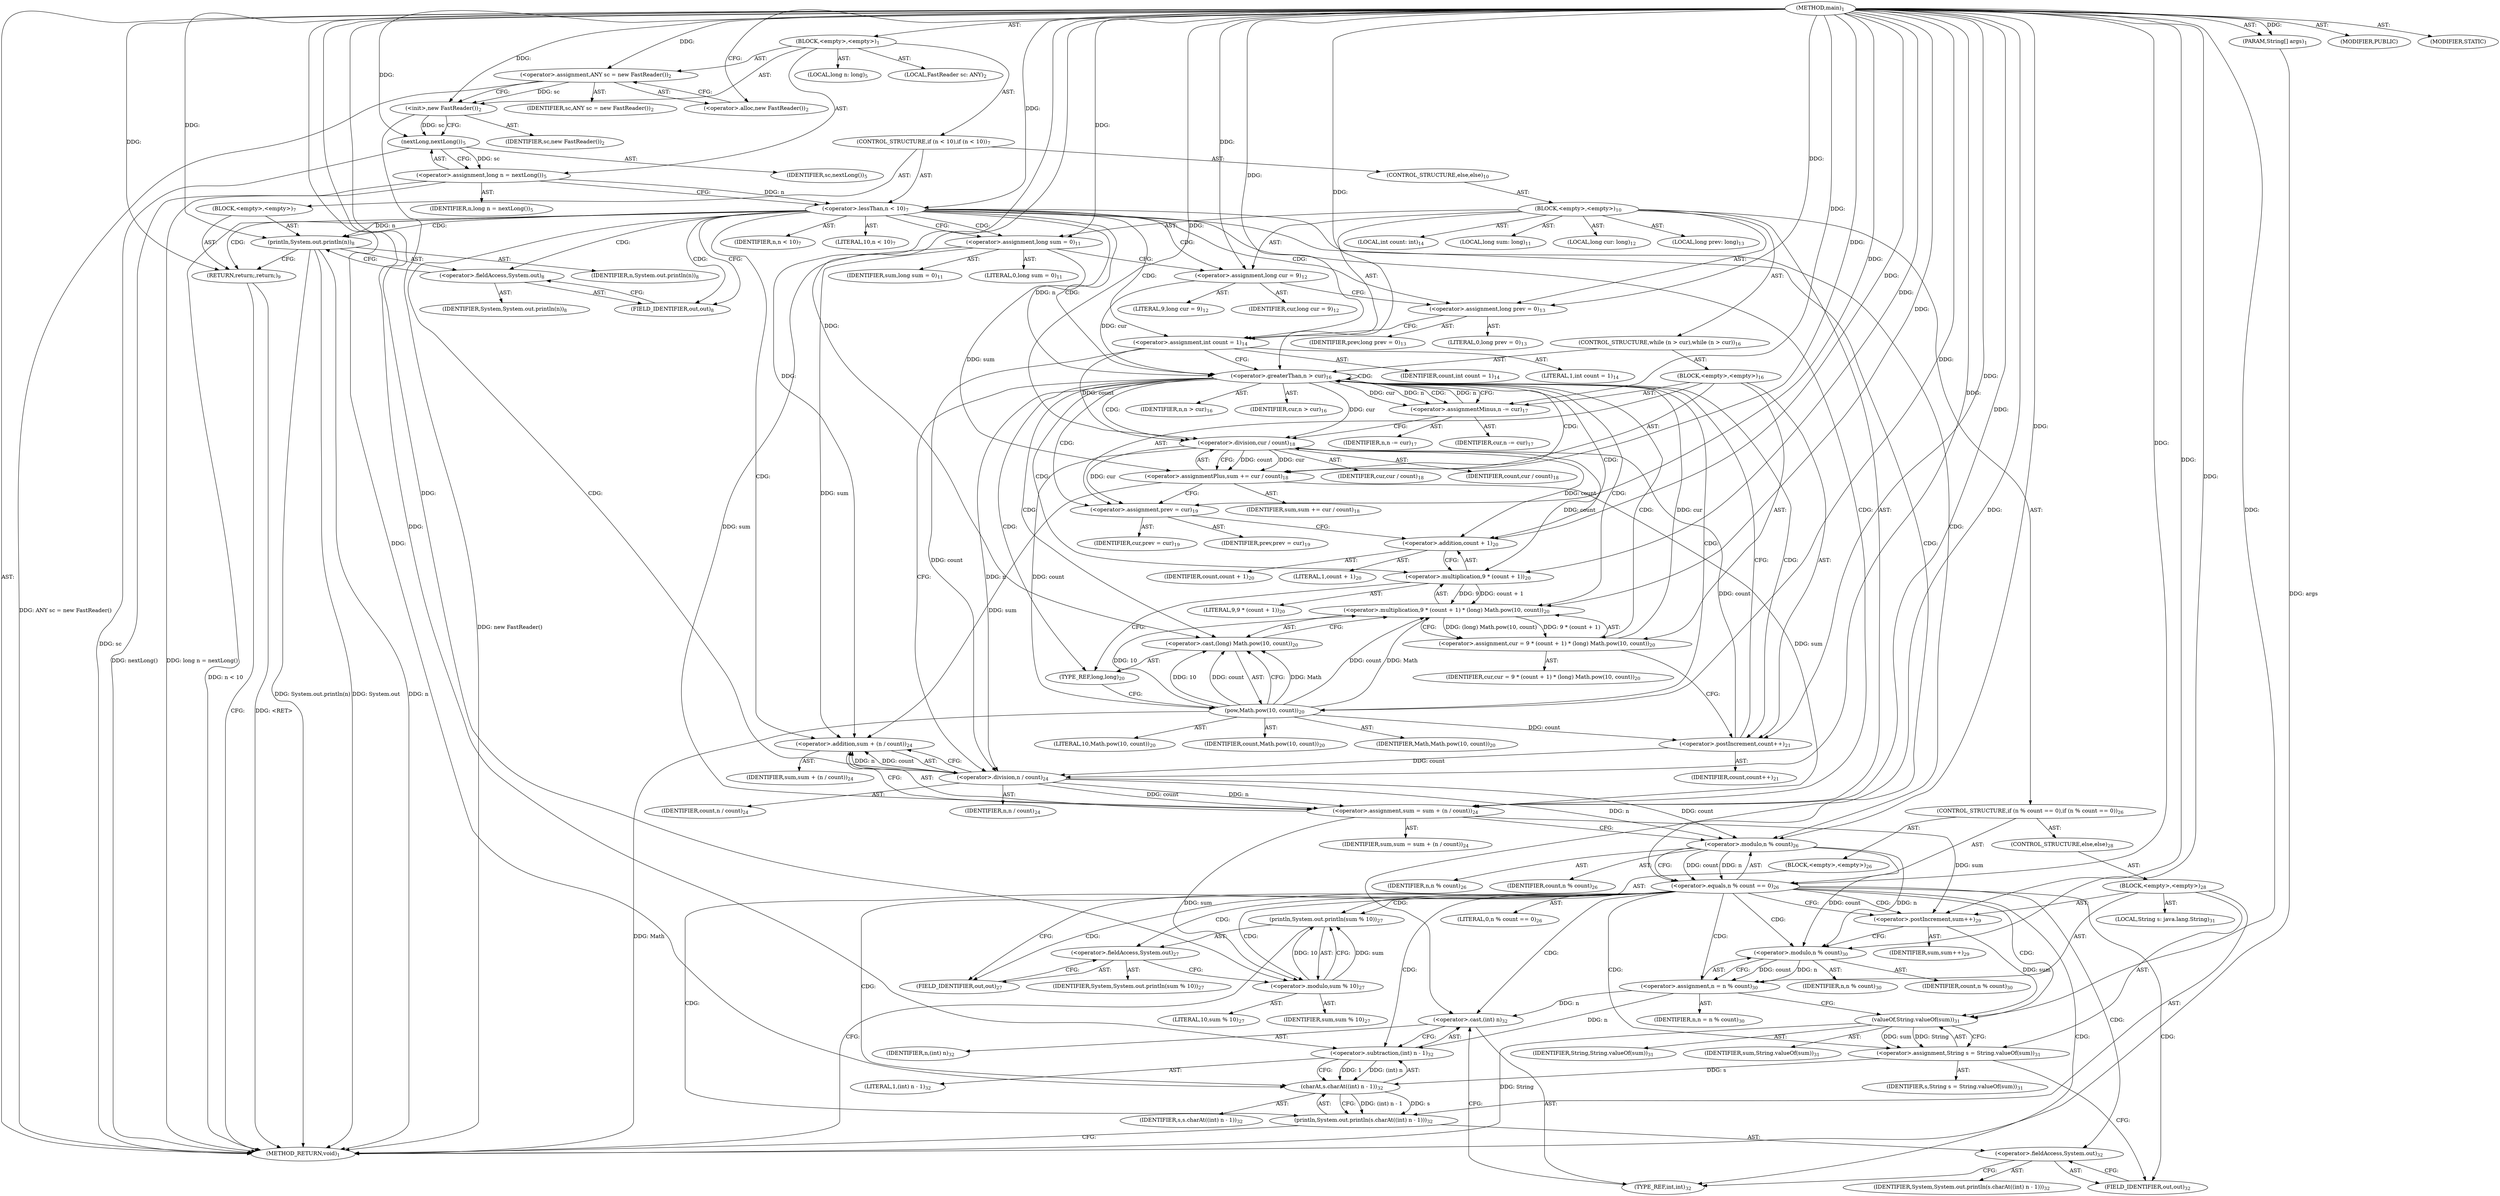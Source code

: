 digraph "main" {  
"19" [label = <(METHOD,main)<SUB>1</SUB>> ]
"20" [label = <(PARAM,String[] args)<SUB>1</SUB>> ]
"21" [label = <(BLOCK,&lt;empty&gt;,&lt;empty&gt;)<SUB>1</SUB>> ]
"4" [label = <(LOCAL,FastReader sc: ANY)<SUB>2</SUB>> ]
"22" [label = <(&lt;operator&gt;.assignment,ANY sc = new FastReader())<SUB>2</SUB>> ]
"23" [label = <(IDENTIFIER,sc,ANY sc = new FastReader())<SUB>2</SUB>> ]
"24" [label = <(&lt;operator&gt;.alloc,new FastReader())<SUB>2</SUB>> ]
"25" [label = <(&lt;init&gt;,new FastReader())<SUB>2</SUB>> ]
"3" [label = <(IDENTIFIER,sc,new FastReader())<SUB>2</SUB>> ]
"26" [label = <(LOCAL,long n: long)<SUB>5</SUB>> ]
"27" [label = <(&lt;operator&gt;.assignment,long n = nextLong())<SUB>5</SUB>> ]
"28" [label = <(IDENTIFIER,n,long n = nextLong())<SUB>5</SUB>> ]
"29" [label = <(nextLong,nextLong())<SUB>5</SUB>> ]
"30" [label = <(IDENTIFIER,sc,nextLong())<SUB>5</SUB>> ]
"31" [label = <(CONTROL_STRUCTURE,if (n &lt; 10),if (n &lt; 10))<SUB>7</SUB>> ]
"32" [label = <(&lt;operator&gt;.lessThan,n &lt; 10)<SUB>7</SUB>> ]
"33" [label = <(IDENTIFIER,n,n &lt; 10)<SUB>7</SUB>> ]
"34" [label = <(LITERAL,10,n &lt; 10)<SUB>7</SUB>> ]
"35" [label = <(BLOCK,&lt;empty&gt;,&lt;empty&gt;)<SUB>7</SUB>> ]
"36" [label = <(println,System.out.println(n))<SUB>8</SUB>> ]
"37" [label = <(&lt;operator&gt;.fieldAccess,System.out)<SUB>8</SUB>> ]
"38" [label = <(IDENTIFIER,System,System.out.println(n))<SUB>8</SUB>> ]
"39" [label = <(FIELD_IDENTIFIER,out,out)<SUB>8</SUB>> ]
"40" [label = <(IDENTIFIER,n,System.out.println(n))<SUB>8</SUB>> ]
"41" [label = <(RETURN,return;,return;)<SUB>9</SUB>> ]
"42" [label = <(CONTROL_STRUCTURE,else,else)<SUB>10</SUB>> ]
"43" [label = <(BLOCK,&lt;empty&gt;,&lt;empty&gt;)<SUB>10</SUB>> ]
"44" [label = <(LOCAL,long sum: long)<SUB>11</SUB>> ]
"45" [label = <(&lt;operator&gt;.assignment,long sum = 0)<SUB>11</SUB>> ]
"46" [label = <(IDENTIFIER,sum,long sum = 0)<SUB>11</SUB>> ]
"47" [label = <(LITERAL,0,long sum = 0)<SUB>11</SUB>> ]
"48" [label = <(LOCAL,long cur: long)<SUB>12</SUB>> ]
"49" [label = <(&lt;operator&gt;.assignment,long cur = 9)<SUB>12</SUB>> ]
"50" [label = <(IDENTIFIER,cur,long cur = 9)<SUB>12</SUB>> ]
"51" [label = <(LITERAL,9,long cur = 9)<SUB>12</SUB>> ]
"52" [label = <(LOCAL,long prev: long)<SUB>13</SUB>> ]
"53" [label = <(&lt;operator&gt;.assignment,long prev = 0)<SUB>13</SUB>> ]
"54" [label = <(IDENTIFIER,prev,long prev = 0)<SUB>13</SUB>> ]
"55" [label = <(LITERAL,0,long prev = 0)<SUB>13</SUB>> ]
"56" [label = <(LOCAL,int count: int)<SUB>14</SUB>> ]
"57" [label = <(&lt;operator&gt;.assignment,int count = 1)<SUB>14</SUB>> ]
"58" [label = <(IDENTIFIER,count,int count = 1)<SUB>14</SUB>> ]
"59" [label = <(LITERAL,1,int count = 1)<SUB>14</SUB>> ]
"60" [label = <(CONTROL_STRUCTURE,while (n &gt; cur),while (n &gt; cur))<SUB>16</SUB>> ]
"61" [label = <(&lt;operator&gt;.greaterThan,n &gt; cur)<SUB>16</SUB>> ]
"62" [label = <(IDENTIFIER,n,n &gt; cur)<SUB>16</SUB>> ]
"63" [label = <(IDENTIFIER,cur,n &gt; cur)<SUB>16</SUB>> ]
"64" [label = <(BLOCK,&lt;empty&gt;,&lt;empty&gt;)<SUB>16</SUB>> ]
"65" [label = <(&lt;operator&gt;.assignmentMinus,n -= cur)<SUB>17</SUB>> ]
"66" [label = <(IDENTIFIER,n,n -= cur)<SUB>17</SUB>> ]
"67" [label = <(IDENTIFIER,cur,n -= cur)<SUB>17</SUB>> ]
"68" [label = <(&lt;operator&gt;.assignmentPlus,sum += cur / count)<SUB>18</SUB>> ]
"69" [label = <(IDENTIFIER,sum,sum += cur / count)<SUB>18</SUB>> ]
"70" [label = <(&lt;operator&gt;.division,cur / count)<SUB>18</SUB>> ]
"71" [label = <(IDENTIFIER,cur,cur / count)<SUB>18</SUB>> ]
"72" [label = <(IDENTIFIER,count,cur / count)<SUB>18</SUB>> ]
"73" [label = <(&lt;operator&gt;.assignment,prev = cur)<SUB>19</SUB>> ]
"74" [label = <(IDENTIFIER,prev,prev = cur)<SUB>19</SUB>> ]
"75" [label = <(IDENTIFIER,cur,prev = cur)<SUB>19</SUB>> ]
"76" [label = <(&lt;operator&gt;.assignment,cur = 9 * (count + 1) * (long) Math.pow(10, count))<SUB>20</SUB>> ]
"77" [label = <(IDENTIFIER,cur,cur = 9 * (count + 1) * (long) Math.pow(10, count))<SUB>20</SUB>> ]
"78" [label = <(&lt;operator&gt;.multiplication,9 * (count + 1) * (long) Math.pow(10, count))<SUB>20</SUB>> ]
"79" [label = <(&lt;operator&gt;.multiplication,9 * (count + 1))<SUB>20</SUB>> ]
"80" [label = <(LITERAL,9,9 * (count + 1))<SUB>20</SUB>> ]
"81" [label = <(&lt;operator&gt;.addition,count + 1)<SUB>20</SUB>> ]
"82" [label = <(IDENTIFIER,count,count + 1)<SUB>20</SUB>> ]
"83" [label = <(LITERAL,1,count + 1)<SUB>20</SUB>> ]
"84" [label = <(&lt;operator&gt;.cast,(long) Math.pow(10, count))<SUB>20</SUB>> ]
"85" [label = <(TYPE_REF,long,long)<SUB>20</SUB>> ]
"86" [label = <(pow,Math.pow(10, count))<SUB>20</SUB>> ]
"87" [label = <(IDENTIFIER,Math,Math.pow(10, count))<SUB>20</SUB>> ]
"88" [label = <(LITERAL,10,Math.pow(10, count))<SUB>20</SUB>> ]
"89" [label = <(IDENTIFIER,count,Math.pow(10, count))<SUB>20</SUB>> ]
"90" [label = <(&lt;operator&gt;.postIncrement,count++)<SUB>21</SUB>> ]
"91" [label = <(IDENTIFIER,count,count++)<SUB>21</SUB>> ]
"92" [label = <(&lt;operator&gt;.assignment,sum = sum + (n / count))<SUB>24</SUB>> ]
"93" [label = <(IDENTIFIER,sum,sum = sum + (n / count))<SUB>24</SUB>> ]
"94" [label = <(&lt;operator&gt;.addition,sum + (n / count))<SUB>24</SUB>> ]
"95" [label = <(IDENTIFIER,sum,sum + (n / count))<SUB>24</SUB>> ]
"96" [label = <(&lt;operator&gt;.division,n / count)<SUB>24</SUB>> ]
"97" [label = <(IDENTIFIER,n,n / count)<SUB>24</SUB>> ]
"98" [label = <(IDENTIFIER,count,n / count)<SUB>24</SUB>> ]
"99" [label = <(CONTROL_STRUCTURE,if (n % count == 0),if (n % count == 0))<SUB>26</SUB>> ]
"100" [label = <(&lt;operator&gt;.equals,n % count == 0)<SUB>26</SUB>> ]
"101" [label = <(&lt;operator&gt;.modulo,n % count)<SUB>26</SUB>> ]
"102" [label = <(IDENTIFIER,n,n % count)<SUB>26</SUB>> ]
"103" [label = <(IDENTIFIER,count,n % count)<SUB>26</SUB>> ]
"104" [label = <(LITERAL,0,n % count == 0)<SUB>26</SUB>> ]
"105" [label = <(BLOCK,&lt;empty&gt;,&lt;empty&gt;)<SUB>26</SUB>> ]
"106" [label = <(println,System.out.println(sum % 10))<SUB>27</SUB>> ]
"107" [label = <(&lt;operator&gt;.fieldAccess,System.out)<SUB>27</SUB>> ]
"108" [label = <(IDENTIFIER,System,System.out.println(sum % 10))<SUB>27</SUB>> ]
"109" [label = <(FIELD_IDENTIFIER,out,out)<SUB>27</SUB>> ]
"110" [label = <(&lt;operator&gt;.modulo,sum % 10)<SUB>27</SUB>> ]
"111" [label = <(IDENTIFIER,sum,sum % 10)<SUB>27</SUB>> ]
"112" [label = <(LITERAL,10,sum % 10)<SUB>27</SUB>> ]
"113" [label = <(CONTROL_STRUCTURE,else,else)<SUB>28</SUB>> ]
"114" [label = <(BLOCK,&lt;empty&gt;,&lt;empty&gt;)<SUB>28</SUB>> ]
"115" [label = <(&lt;operator&gt;.postIncrement,sum++)<SUB>29</SUB>> ]
"116" [label = <(IDENTIFIER,sum,sum++)<SUB>29</SUB>> ]
"117" [label = <(&lt;operator&gt;.assignment,n = n % count)<SUB>30</SUB>> ]
"118" [label = <(IDENTIFIER,n,n = n % count)<SUB>30</SUB>> ]
"119" [label = <(&lt;operator&gt;.modulo,n % count)<SUB>30</SUB>> ]
"120" [label = <(IDENTIFIER,n,n % count)<SUB>30</SUB>> ]
"121" [label = <(IDENTIFIER,count,n % count)<SUB>30</SUB>> ]
"122" [label = <(LOCAL,String s: java.lang.String)<SUB>31</SUB>> ]
"123" [label = <(&lt;operator&gt;.assignment,String s = String.valueOf(sum))<SUB>31</SUB>> ]
"124" [label = <(IDENTIFIER,s,String s = String.valueOf(sum))<SUB>31</SUB>> ]
"125" [label = <(valueOf,String.valueOf(sum))<SUB>31</SUB>> ]
"126" [label = <(IDENTIFIER,String,String.valueOf(sum))<SUB>31</SUB>> ]
"127" [label = <(IDENTIFIER,sum,String.valueOf(sum))<SUB>31</SUB>> ]
"128" [label = <(println,System.out.println(s.charAt((int) n - 1)))<SUB>32</SUB>> ]
"129" [label = <(&lt;operator&gt;.fieldAccess,System.out)<SUB>32</SUB>> ]
"130" [label = <(IDENTIFIER,System,System.out.println(s.charAt((int) n - 1)))<SUB>32</SUB>> ]
"131" [label = <(FIELD_IDENTIFIER,out,out)<SUB>32</SUB>> ]
"132" [label = <(charAt,s.charAt((int) n - 1))<SUB>32</SUB>> ]
"133" [label = <(IDENTIFIER,s,s.charAt((int) n - 1))<SUB>32</SUB>> ]
"134" [label = <(&lt;operator&gt;.subtraction,(int) n - 1)<SUB>32</SUB>> ]
"135" [label = <(&lt;operator&gt;.cast,(int) n)<SUB>32</SUB>> ]
"136" [label = <(TYPE_REF,int,int)<SUB>32</SUB>> ]
"137" [label = <(IDENTIFIER,n,(int) n)<SUB>32</SUB>> ]
"138" [label = <(LITERAL,1,(int) n - 1)<SUB>32</SUB>> ]
"139" [label = <(MODIFIER,PUBLIC)> ]
"140" [label = <(MODIFIER,STATIC)> ]
"141" [label = <(METHOD_RETURN,void)<SUB>1</SUB>> ]
  "19" -> "20"  [ label = "AST: "] 
  "19" -> "21"  [ label = "AST: "] 
  "19" -> "139"  [ label = "AST: "] 
  "19" -> "140"  [ label = "AST: "] 
  "19" -> "141"  [ label = "AST: "] 
  "21" -> "4"  [ label = "AST: "] 
  "21" -> "22"  [ label = "AST: "] 
  "21" -> "25"  [ label = "AST: "] 
  "21" -> "26"  [ label = "AST: "] 
  "21" -> "27"  [ label = "AST: "] 
  "21" -> "31"  [ label = "AST: "] 
  "22" -> "23"  [ label = "AST: "] 
  "22" -> "24"  [ label = "AST: "] 
  "25" -> "3"  [ label = "AST: "] 
  "27" -> "28"  [ label = "AST: "] 
  "27" -> "29"  [ label = "AST: "] 
  "29" -> "30"  [ label = "AST: "] 
  "31" -> "32"  [ label = "AST: "] 
  "31" -> "35"  [ label = "AST: "] 
  "31" -> "42"  [ label = "AST: "] 
  "32" -> "33"  [ label = "AST: "] 
  "32" -> "34"  [ label = "AST: "] 
  "35" -> "36"  [ label = "AST: "] 
  "35" -> "41"  [ label = "AST: "] 
  "36" -> "37"  [ label = "AST: "] 
  "36" -> "40"  [ label = "AST: "] 
  "37" -> "38"  [ label = "AST: "] 
  "37" -> "39"  [ label = "AST: "] 
  "42" -> "43"  [ label = "AST: "] 
  "43" -> "44"  [ label = "AST: "] 
  "43" -> "45"  [ label = "AST: "] 
  "43" -> "48"  [ label = "AST: "] 
  "43" -> "49"  [ label = "AST: "] 
  "43" -> "52"  [ label = "AST: "] 
  "43" -> "53"  [ label = "AST: "] 
  "43" -> "56"  [ label = "AST: "] 
  "43" -> "57"  [ label = "AST: "] 
  "43" -> "60"  [ label = "AST: "] 
  "43" -> "92"  [ label = "AST: "] 
  "43" -> "99"  [ label = "AST: "] 
  "45" -> "46"  [ label = "AST: "] 
  "45" -> "47"  [ label = "AST: "] 
  "49" -> "50"  [ label = "AST: "] 
  "49" -> "51"  [ label = "AST: "] 
  "53" -> "54"  [ label = "AST: "] 
  "53" -> "55"  [ label = "AST: "] 
  "57" -> "58"  [ label = "AST: "] 
  "57" -> "59"  [ label = "AST: "] 
  "60" -> "61"  [ label = "AST: "] 
  "60" -> "64"  [ label = "AST: "] 
  "61" -> "62"  [ label = "AST: "] 
  "61" -> "63"  [ label = "AST: "] 
  "64" -> "65"  [ label = "AST: "] 
  "64" -> "68"  [ label = "AST: "] 
  "64" -> "73"  [ label = "AST: "] 
  "64" -> "76"  [ label = "AST: "] 
  "64" -> "90"  [ label = "AST: "] 
  "65" -> "66"  [ label = "AST: "] 
  "65" -> "67"  [ label = "AST: "] 
  "68" -> "69"  [ label = "AST: "] 
  "68" -> "70"  [ label = "AST: "] 
  "70" -> "71"  [ label = "AST: "] 
  "70" -> "72"  [ label = "AST: "] 
  "73" -> "74"  [ label = "AST: "] 
  "73" -> "75"  [ label = "AST: "] 
  "76" -> "77"  [ label = "AST: "] 
  "76" -> "78"  [ label = "AST: "] 
  "78" -> "79"  [ label = "AST: "] 
  "78" -> "84"  [ label = "AST: "] 
  "79" -> "80"  [ label = "AST: "] 
  "79" -> "81"  [ label = "AST: "] 
  "81" -> "82"  [ label = "AST: "] 
  "81" -> "83"  [ label = "AST: "] 
  "84" -> "85"  [ label = "AST: "] 
  "84" -> "86"  [ label = "AST: "] 
  "86" -> "87"  [ label = "AST: "] 
  "86" -> "88"  [ label = "AST: "] 
  "86" -> "89"  [ label = "AST: "] 
  "90" -> "91"  [ label = "AST: "] 
  "92" -> "93"  [ label = "AST: "] 
  "92" -> "94"  [ label = "AST: "] 
  "94" -> "95"  [ label = "AST: "] 
  "94" -> "96"  [ label = "AST: "] 
  "96" -> "97"  [ label = "AST: "] 
  "96" -> "98"  [ label = "AST: "] 
  "99" -> "100"  [ label = "AST: "] 
  "99" -> "105"  [ label = "AST: "] 
  "99" -> "113"  [ label = "AST: "] 
  "100" -> "101"  [ label = "AST: "] 
  "100" -> "104"  [ label = "AST: "] 
  "101" -> "102"  [ label = "AST: "] 
  "101" -> "103"  [ label = "AST: "] 
  "105" -> "106"  [ label = "AST: "] 
  "106" -> "107"  [ label = "AST: "] 
  "106" -> "110"  [ label = "AST: "] 
  "107" -> "108"  [ label = "AST: "] 
  "107" -> "109"  [ label = "AST: "] 
  "110" -> "111"  [ label = "AST: "] 
  "110" -> "112"  [ label = "AST: "] 
  "113" -> "114"  [ label = "AST: "] 
  "114" -> "115"  [ label = "AST: "] 
  "114" -> "117"  [ label = "AST: "] 
  "114" -> "122"  [ label = "AST: "] 
  "114" -> "123"  [ label = "AST: "] 
  "114" -> "128"  [ label = "AST: "] 
  "115" -> "116"  [ label = "AST: "] 
  "117" -> "118"  [ label = "AST: "] 
  "117" -> "119"  [ label = "AST: "] 
  "119" -> "120"  [ label = "AST: "] 
  "119" -> "121"  [ label = "AST: "] 
  "123" -> "124"  [ label = "AST: "] 
  "123" -> "125"  [ label = "AST: "] 
  "125" -> "126"  [ label = "AST: "] 
  "125" -> "127"  [ label = "AST: "] 
  "128" -> "129"  [ label = "AST: "] 
  "128" -> "132"  [ label = "AST: "] 
  "129" -> "130"  [ label = "AST: "] 
  "129" -> "131"  [ label = "AST: "] 
  "132" -> "133"  [ label = "AST: "] 
  "132" -> "134"  [ label = "AST: "] 
  "134" -> "135"  [ label = "AST: "] 
  "134" -> "138"  [ label = "AST: "] 
  "135" -> "136"  [ label = "AST: "] 
  "135" -> "137"  [ label = "AST: "] 
  "22" -> "25"  [ label = "CFG: "] 
  "25" -> "29"  [ label = "CFG: "] 
  "27" -> "32"  [ label = "CFG: "] 
  "24" -> "22"  [ label = "CFG: "] 
  "29" -> "27"  [ label = "CFG: "] 
  "32" -> "39"  [ label = "CFG: "] 
  "32" -> "45"  [ label = "CFG: "] 
  "36" -> "41"  [ label = "CFG: "] 
  "41" -> "141"  [ label = "CFG: "] 
  "37" -> "36"  [ label = "CFG: "] 
  "45" -> "49"  [ label = "CFG: "] 
  "49" -> "53"  [ label = "CFG: "] 
  "53" -> "57"  [ label = "CFG: "] 
  "57" -> "61"  [ label = "CFG: "] 
  "92" -> "101"  [ label = "CFG: "] 
  "39" -> "37"  [ label = "CFG: "] 
  "61" -> "65"  [ label = "CFG: "] 
  "61" -> "96"  [ label = "CFG: "] 
  "94" -> "92"  [ label = "CFG: "] 
  "100" -> "109"  [ label = "CFG: "] 
  "100" -> "115"  [ label = "CFG: "] 
  "65" -> "70"  [ label = "CFG: "] 
  "68" -> "73"  [ label = "CFG: "] 
  "73" -> "81"  [ label = "CFG: "] 
  "76" -> "90"  [ label = "CFG: "] 
  "90" -> "61"  [ label = "CFG: "] 
  "96" -> "94"  [ label = "CFG: "] 
  "101" -> "100"  [ label = "CFG: "] 
  "106" -> "141"  [ label = "CFG: "] 
  "70" -> "68"  [ label = "CFG: "] 
  "78" -> "76"  [ label = "CFG: "] 
  "107" -> "110"  [ label = "CFG: "] 
  "110" -> "106"  [ label = "CFG: "] 
  "115" -> "119"  [ label = "CFG: "] 
  "117" -> "125"  [ label = "CFG: "] 
  "123" -> "131"  [ label = "CFG: "] 
  "128" -> "141"  [ label = "CFG: "] 
  "79" -> "85"  [ label = "CFG: "] 
  "84" -> "78"  [ label = "CFG: "] 
  "109" -> "107"  [ label = "CFG: "] 
  "119" -> "117"  [ label = "CFG: "] 
  "125" -> "123"  [ label = "CFG: "] 
  "129" -> "136"  [ label = "CFG: "] 
  "132" -> "128"  [ label = "CFG: "] 
  "81" -> "79"  [ label = "CFG: "] 
  "85" -> "86"  [ label = "CFG: "] 
  "86" -> "84"  [ label = "CFG: "] 
  "131" -> "129"  [ label = "CFG: "] 
  "134" -> "132"  [ label = "CFG: "] 
  "135" -> "134"  [ label = "CFG: "] 
  "136" -> "135"  [ label = "CFG: "] 
  "19" -> "24"  [ label = "CFG: "] 
  "41" -> "141"  [ label = "DDG: &lt;RET&gt;"] 
  "20" -> "141"  [ label = "DDG: args"] 
  "22" -> "141"  [ label = "DDG: ANY sc = new FastReader()"] 
  "25" -> "141"  [ label = "DDG: new FastReader()"] 
  "29" -> "141"  [ label = "DDG: sc"] 
  "27" -> "141"  [ label = "DDG: nextLong()"] 
  "27" -> "141"  [ label = "DDG: long n = nextLong()"] 
  "32" -> "141"  [ label = "DDG: n &lt; 10"] 
  "36" -> "141"  [ label = "DDG: System.out"] 
  "36" -> "141"  [ label = "DDG: n"] 
  "36" -> "141"  [ label = "DDG: System.out.println(n)"] 
  "86" -> "141"  [ label = "DDG: Math"] 
  "125" -> "141"  [ label = "DDG: String"] 
  "19" -> "20"  [ label = "DDG: "] 
  "19" -> "22"  [ label = "DDG: "] 
  "29" -> "27"  [ label = "DDG: sc"] 
  "22" -> "25"  [ label = "DDG: sc"] 
  "19" -> "25"  [ label = "DDG: "] 
  "25" -> "29"  [ label = "DDG: sc"] 
  "19" -> "29"  [ label = "DDG: "] 
  "27" -> "32"  [ label = "DDG: n"] 
  "19" -> "32"  [ label = "DDG: "] 
  "19" -> "41"  [ label = "DDG: "] 
  "32" -> "36"  [ label = "DDG: n"] 
  "19" -> "36"  [ label = "DDG: "] 
  "19" -> "45"  [ label = "DDG: "] 
  "19" -> "49"  [ label = "DDG: "] 
  "19" -> "53"  [ label = "DDG: "] 
  "19" -> "57"  [ label = "DDG: "] 
  "45" -> "92"  [ label = "DDG: sum"] 
  "68" -> "92"  [ label = "DDG: sum"] 
  "19" -> "92"  [ label = "DDG: "] 
  "96" -> "92"  [ label = "DDG: n"] 
  "96" -> "92"  [ label = "DDG: count"] 
  "32" -> "61"  [ label = "DDG: n"] 
  "65" -> "61"  [ label = "DDG: n"] 
  "19" -> "61"  [ label = "DDG: "] 
  "49" -> "61"  [ label = "DDG: cur"] 
  "76" -> "61"  [ label = "DDG: cur"] 
  "61" -> "65"  [ label = "DDG: cur"] 
  "19" -> "65"  [ label = "DDG: "] 
  "70" -> "68"  [ label = "DDG: cur"] 
  "70" -> "68"  [ label = "DDG: count"] 
  "70" -> "73"  [ label = "DDG: cur"] 
  "19" -> "73"  [ label = "DDG: "] 
  "78" -> "76"  [ label = "DDG: 9 * (count + 1)"] 
  "78" -> "76"  [ label = "DDG: (long) Math.pow(10, count)"] 
  "45" -> "94"  [ label = "DDG: sum"] 
  "68" -> "94"  [ label = "DDG: sum"] 
  "19" -> "94"  [ label = "DDG: "] 
  "96" -> "94"  [ label = "DDG: n"] 
  "96" -> "94"  [ label = "DDG: count"] 
  "101" -> "100"  [ label = "DDG: n"] 
  "101" -> "100"  [ label = "DDG: count"] 
  "19" -> "100"  [ label = "DDG: "] 
  "61" -> "65"  [ label = "DDG: n"] 
  "45" -> "68"  [ label = "DDG: sum"] 
  "19" -> "68"  [ label = "DDG: "] 
  "86" -> "90"  [ label = "DDG: count"] 
  "19" -> "90"  [ label = "DDG: "] 
  "61" -> "96"  [ label = "DDG: n"] 
  "19" -> "96"  [ label = "DDG: "] 
  "57" -> "96"  [ label = "DDG: count"] 
  "90" -> "96"  [ label = "DDG: count"] 
  "96" -> "101"  [ label = "DDG: n"] 
  "19" -> "101"  [ label = "DDG: "] 
  "96" -> "101"  [ label = "DDG: count"] 
  "110" -> "106"  [ label = "DDG: sum"] 
  "110" -> "106"  [ label = "DDG: 10"] 
  "119" -> "117"  [ label = "DDG: n"] 
  "119" -> "117"  [ label = "DDG: count"] 
  "125" -> "123"  [ label = "DDG: String"] 
  "125" -> "123"  [ label = "DDG: sum"] 
  "19" -> "70"  [ label = "DDG: "] 
  "61" -> "70"  [ label = "DDG: cur"] 
  "57" -> "70"  [ label = "DDG: count"] 
  "90" -> "70"  [ label = "DDG: count"] 
  "79" -> "78"  [ label = "DDG: 9"] 
  "79" -> "78"  [ label = "DDG: count + 1"] 
  "19" -> "78"  [ label = "DDG: "] 
  "86" -> "78"  [ label = "DDG: Math"] 
  "86" -> "78"  [ label = "DDG: 10"] 
  "86" -> "78"  [ label = "DDG: count"] 
  "92" -> "110"  [ label = "DDG: sum"] 
  "19" -> "110"  [ label = "DDG: "] 
  "92" -> "115"  [ label = "DDG: sum"] 
  "19" -> "115"  [ label = "DDG: "] 
  "132" -> "128"  [ label = "DDG: s"] 
  "132" -> "128"  [ label = "DDG: (int) n - 1"] 
  "19" -> "79"  [ label = "DDG: "] 
  "70" -> "79"  [ label = "DDG: count"] 
  "19" -> "84"  [ label = "DDG: "] 
  "86" -> "84"  [ label = "DDG: Math"] 
  "86" -> "84"  [ label = "DDG: 10"] 
  "86" -> "84"  [ label = "DDG: count"] 
  "101" -> "119"  [ label = "DDG: n"] 
  "19" -> "119"  [ label = "DDG: "] 
  "101" -> "119"  [ label = "DDG: count"] 
  "19" -> "125"  [ label = "DDG: "] 
  "115" -> "125"  [ label = "DDG: sum"] 
  "123" -> "132"  [ label = "DDG: s"] 
  "19" -> "132"  [ label = "DDG: "] 
  "134" -> "132"  [ label = "DDG: (int) n"] 
  "134" -> "132"  [ label = "DDG: 1"] 
  "70" -> "81"  [ label = "DDG: count"] 
  "19" -> "81"  [ label = "DDG: "] 
  "19" -> "86"  [ label = "DDG: "] 
  "70" -> "86"  [ label = "DDG: count"] 
  "19" -> "134"  [ label = "DDG: "] 
  "117" -> "134"  [ label = "DDG: n"] 
  "19" -> "135"  [ label = "DDG: "] 
  "117" -> "135"  [ label = "DDG: n"] 
  "32" -> "94"  [ label = "CDG: "] 
  "32" -> "49"  [ label = "CDG: "] 
  "32" -> "96"  [ label = "CDG: "] 
  "32" -> "57"  [ label = "CDG: "] 
  "32" -> "37"  [ label = "CDG: "] 
  "32" -> "92"  [ label = "CDG: "] 
  "32" -> "45"  [ label = "CDG: "] 
  "32" -> "101"  [ label = "CDG: "] 
  "32" -> "61"  [ label = "CDG: "] 
  "32" -> "36"  [ label = "CDG: "] 
  "32" -> "100"  [ label = "CDG: "] 
  "32" -> "53"  [ label = "CDG: "] 
  "32" -> "41"  [ label = "CDG: "] 
  "32" -> "39"  [ label = "CDG: "] 
  "61" -> "68"  [ label = "CDG: "] 
  "61" -> "73"  [ label = "CDG: "] 
  "61" -> "81"  [ label = "CDG: "] 
  "61" -> "84"  [ label = "CDG: "] 
  "61" -> "85"  [ label = "CDG: "] 
  "61" -> "76"  [ label = "CDG: "] 
  "61" -> "65"  [ label = "CDG: "] 
  "61" -> "90"  [ label = "CDG: "] 
  "61" -> "79"  [ label = "CDG: "] 
  "61" -> "61"  [ label = "CDG: "] 
  "61" -> "70"  [ label = "CDG: "] 
  "61" -> "78"  [ label = "CDG: "] 
  "61" -> "86"  [ label = "CDG: "] 
  "100" -> "107"  [ label = "CDG: "] 
  "100" -> "115"  [ label = "CDG: "] 
  "100" -> "136"  [ label = "CDG: "] 
  "100" -> "128"  [ label = "CDG: "] 
  "100" -> "131"  [ label = "CDG: "] 
  "100" -> "132"  [ label = "CDG: "] 
  "100" -> "119"  [ label = "CDG: "] 
  "100" -> "123"  [ label = "CDG: "] 
  "100" -> "106"  [ label = "CDG: "] 
  "100" -> "129"  [ label = "CDG: "] 
  "100" -> "134"  [ label = "CDG: "] 
  "100" -> "135"  [ label = "CDG: "] 
  "100" -> "110"  [ label = "CDG: "] 
  "100" -> "117"  [ label = "CDG: "] 
  "100" -> "125"  [ label = "CDG: "] 
  "100" -> "109"  [ label = "CDG: "] 
}
